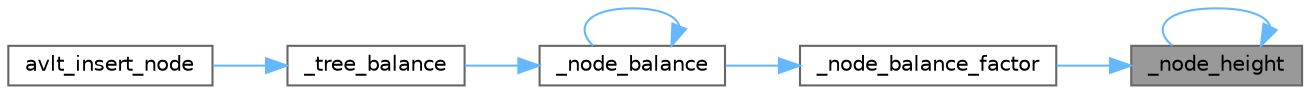 digraph "_node_height"
{
 // INTERACTIVE_SVG=YES
 // LATEX_PDF_SIZE
  bgcolor="transparent";
  edge [fontname=Helvetica,fontsize=10,labelfontname=Helvetica,labelfontsize=10];
  node [fontname=Helvetica,fontsize=10,shape=box,height=0.2,width=0.4];
  rankdir="RL";
  Node1 [id="Node000001",label="_node_height",height=0.2,width=0.4,color="gray40", fillcolor="grey60", style="filled", fontcolor="black",tooltip=" "];
  Node1 -> Node2 [id="edge1_Node000001_Node000002",dir="back",color="steelblue1",style="solid",tooltip=" "];
  Node2 [id="Node000002",label="_node_balance_factor",height=0.2,width=0.4,color="grey40", fillcolor="white", style="filled",URL="$avltree_8c.html#ad302b38794c155c12839bfb174420b7b",tooltip=" "];
  Node2 -> Node3 [id="edge2_Node000002_Node000003",dir="back",color="steelblue1",style="solid",tooltip=" "];
  Node3 [id="Node000003",label="_node_balance",height=0.2,width=0.4,color="grey40", fillcolor="white", style="filled",URL="$avltree_8c.html#a409e21b0ca019f5dd84b9bd03f0a4551",tooltip=" "];
  Node3 -> Node3 [id="edge3_Node000003_Node000003",dir="back",color="steelblue1",style="solid",tooltip=" "];
  Node3 -> Node4 [id="edge4_Node000003_Node000004",dir="back",color="steelblue1",style="solid",tooltip=" "];
  Node4 [id="Node000004",label="_tree_balance",height=0.2,width=0.4,color="grey40", fillcolor="white", style="filled",URL="$avltree_8c.html#a8ead7bb96619788a3769bf02ffc7ddb0",tooltip=" "];
  Node4 -> Node5 [id="edge5_Node000004_Node000005",dir="back",color="steelblue1",style="solid",tooltip=" "];
  Node5 [id="Node000005",label="avlt_insert_node",height=0.2,width=0.4,color="grey40", fillcolor="white", style="filled",URL="$avltree_8c.html#ad87ef831d2d5a8d1e6d310ebde53a4e4",tooltip=" "];
  Node1 -> Node1 [id="edge6_Node000001_Node000001",dir="back",color="steelblue1",style="solid",tooltip=" "];
}
